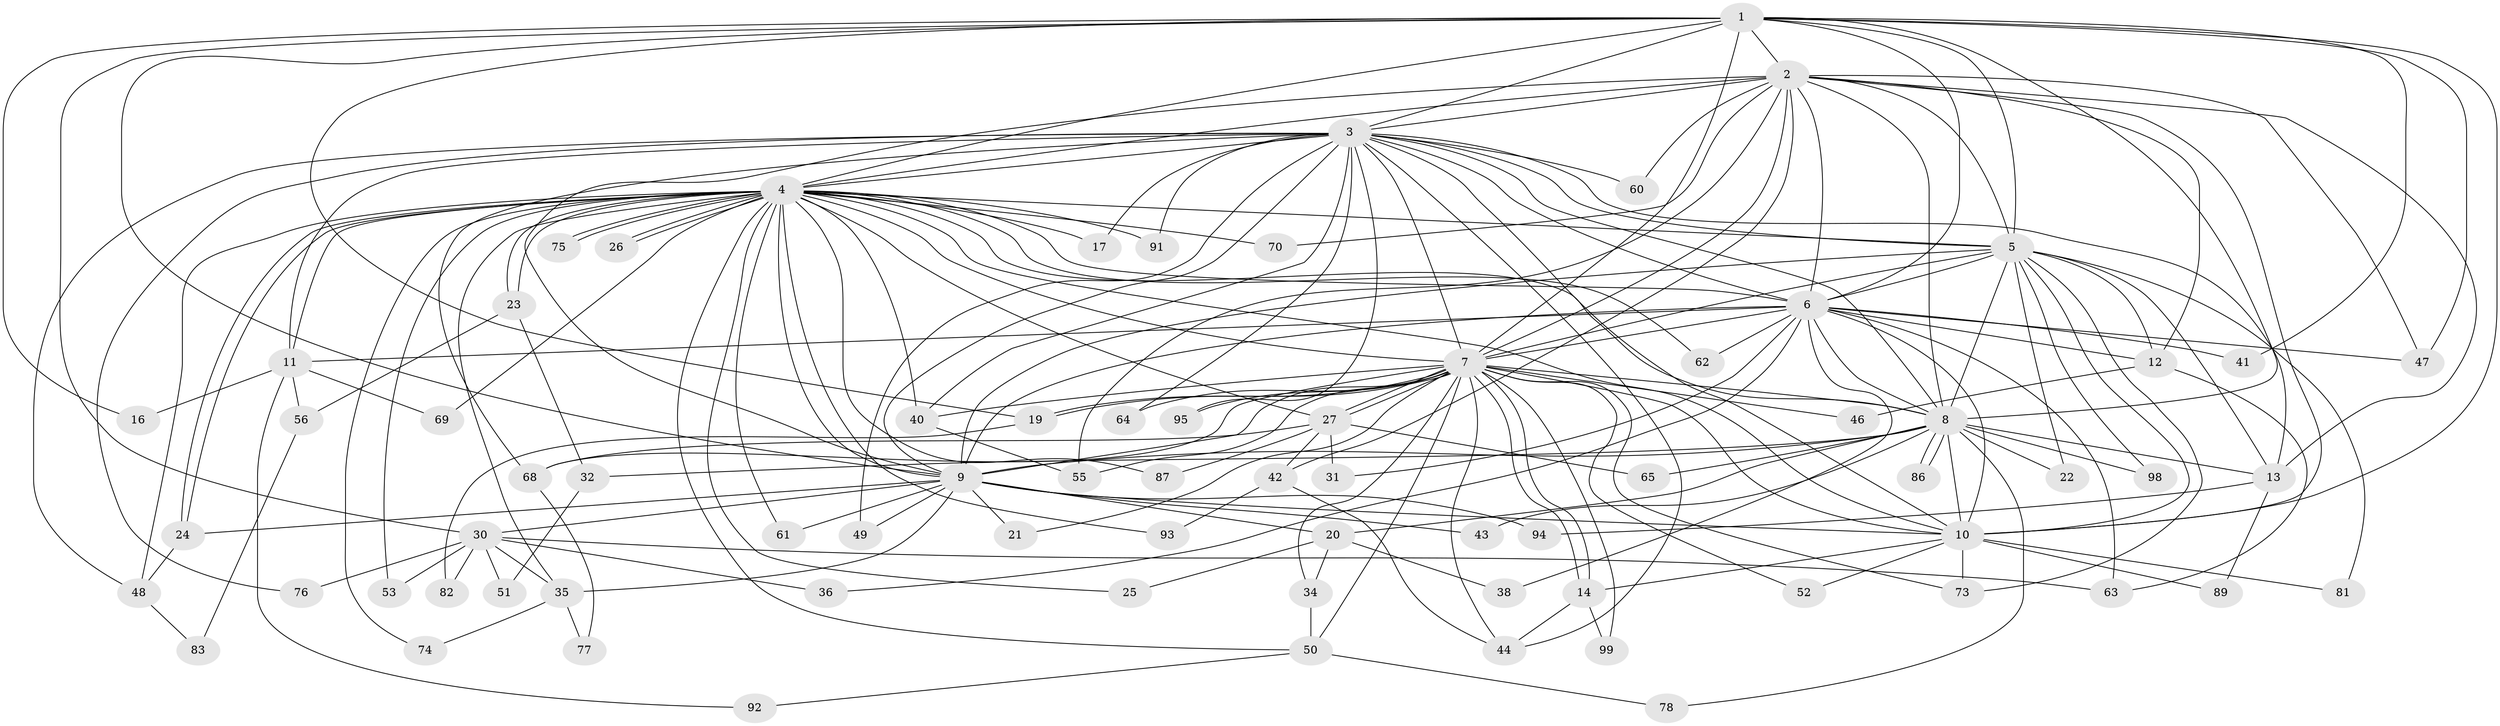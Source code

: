 // original degree distribution, {14: 0.020202020202020204, 16: 0.020202020202020204, 23: 0.010101010101010102, 35: 0.010101010101010102, 19: 0.010101010101010102, 27: 0.010101010101010102, 21: 0.010101010101010102, 20: 0.010101010101010102, 8: 0.020202020202020204, 5: 0.0707070707070707, 2: 0.6060606060606061, 4: 0.0707070707070707, 6: 0.010101010101010102, 3: 0.12121212121212122}
// Generated by graph-tools (version 1.1) at 2025/41/03/06/25 10:41:34]
// undirected, 75 vertices, 194 edges
graph export_dot {
graph [start="1"]
  node [color=gray90,style=filled];
  1;
  2 [super="+88"];
  3 [super="+80"];
  4 [super="+15"];
  5 [super="+58"];
  6 [super="+85"];
  7 [super="+79"];
  8 [super="+37"];
  9 [super="+96"];
  10 [super="+18"];
  11 [super="+33"];
  12 [super="+29"];
  13 [super="+39"];
  14 [super="+57"];
  16;
  17;
  19 [super="+97"];
  20 [super="+45"];
  21;
  22;
  23;
  24;
  25;
  26;
  27 [super="+28"];
  30 [super="+71"];
  31;
  32;
  34;
  35 [super="+84"];
  36;
  38;
  40 [super="+67"];
  41;
  42;
  43;
  44;
  46;
  47 [super="+66"];
  48 [super="+59"];
  49;
  50 [super="+54"];
  51;
  52;
  53;
  55 [super="+72"];
  56;
  60;
  61;
  62;
  63;
  64;
  65;
  68;
  69;
  70;
  73 [super="+90"];
  74;
  75;
  76;
  77;
  78;
  81;
  82;
  83;
  86;
  87;
  89;
  91;
  92;
  93;
  94;
  95;
  98;
  99;
  1 -- 2;
  1 -- 3;
  1 -- 4;
  1 -- 5;
  1 -- 6;
  1 -- 7;
  1 -- 8;
  1 -- 9;
  1 -- 10;
  1 -- 16;
  1 -- 30;
  1 -- 41;
  1 -- 47;
  1 -- 19;
  2 -- 3;
  2 -- 4;
  2 -- 5;
  2 -- 6;
  2 -- 7;
  2 -- 8;
  2 -- 9;
  2 -- 10;
  2 -- 42;
  2 -- 47;
  2 -- 60;
  2 -- 70;
  2 -- 12;
  2 -- 55;
  2 -- 13;
  3 -- 4 [weight=2];
  3 -- 5;
  3 -- 6;
  3 -- 7;
  3 -- 8;
  3 -- 9;
  3 -- 10;
  3 -- 11;
  3 -- 17;
  3 -- 40;
  3 -- 49;
  3 -- 60;
  3 -- 64;
  3 -- 68;
  3 -- 76;
  3 -- 91;
  3 -- 95;
  3 -- 48;
  3 -- 44;
  3 -- 13;
  4 -- 5;
  4 -- 6;
  4 -- 7;
  4 -- 8;
  4 -- 9;
  4 -- 10;
  4 -- 11;
  4 -- 17;
  4 -- 23;
  4 -- 23;
  4 -- 24;
  4 -- 24;
  4 -- 25;
  4 -- 26;
  4 -- 26;
  4 -- 35;
  4 -- 48;
  4 -- 50;
  4 -- 53;
  4 -- 61;
  4 -- 62;
  4 -- 69;
  4 -- 70;
  4 -- 74;
  4 -- 75;
  4 -- 75;
  4 -- 87;
  4 -- 91;
  4 -- 93;
  4 -- 27;
  4 -- 40;
  5 -- 6;
  5 -- 7;
  5 -- 8;
  5 -- 9 [weight=2];
  5 -- 10;
  5 -- 12;
  5 -- 13;
  5 -- 22;
  5 -- 73;
  5 -- 81;
  5 -- 98;
  6 -- 7;
  6 -- 8;
  6 -- 9;
  6 -- 10;
  6 -- 12;
  6 -- 31;
  6 -- 36;
  6 -- 38;
  6 -- 41;
  6 -- 47;
  6 -- 62;
  6 -- 63;
  6 -- 11 [weight=2];
  7 -- 8;
  7 -- 9;
  7 -- 10;
  7 -- 14;
  7 -- 14;
  7 -- 19;
  7 -- 19;
  7 -- 21;
  7 -- 27;
  7 -- 27;
  7 -- 34;
  7 -- 40;
  7 -- 44;
  7 -- 46;
  7 -- 52;
  7 -- 55;
  7 -- 64;
  7 -- 95;
  7 -- 99;
  7 -- 50;
  7 -- 68;
  7 -- 73;
  8 -- 9;
  8 -- 10;
  8 -- 13;
  8 -- 20;
  8 -- 22;
  8 -- 32;
  8 -- 43;
  8 -- 65;
  8 -- 78;
  8 -- 86;
  8 -- 86;
  8 -- 98;
  9 -- 10;
  9 -- 20 [weight=2];
  9 -- 21;
  9 -- 30;
  9 -- 43;
  9 -- 49;
  9 -- 61;
  9 -- 94;
  9 -- 24;
  9 -- 35;
  10 -- 52;
  10 -- 73;
  10 -- 81;
  10 -- 89;
  10 -- 14;
  11 -- 16;
  11 -- 56;
  11 -- 69;
  11 -- 92;
  12 -- 46;
  12 -- 63;
  13 -- 89;
  13 -- 94;
  14 -- 99;
  14 -- 44;
  19 -- 82;
  20 -- 25;
  20 -- 34;
  20 -- 38;
  23 -- 32;
  23 -- 56;
  24 -- 48;
  27 -- 42;
  27 -- 65;
  27 -- 68;
  27 -- 87;
  27 -- 31;
  30 -- 35;
  30 -- 36;
  30 -- 51;
  30 -- 53;
  30 -- 76;
  30 -- 82;
  30 -- 63;
  32 -- 51;
  34 -- 50;
  35 -- 74;
  35 -- 77;
  40 -- 55;
  42 -- 44;
  42 -- 93;
  48 -- 83;
  50 -- 78;
  50 -- 92;
  56 -- 83;
  68 -- 77;
}
